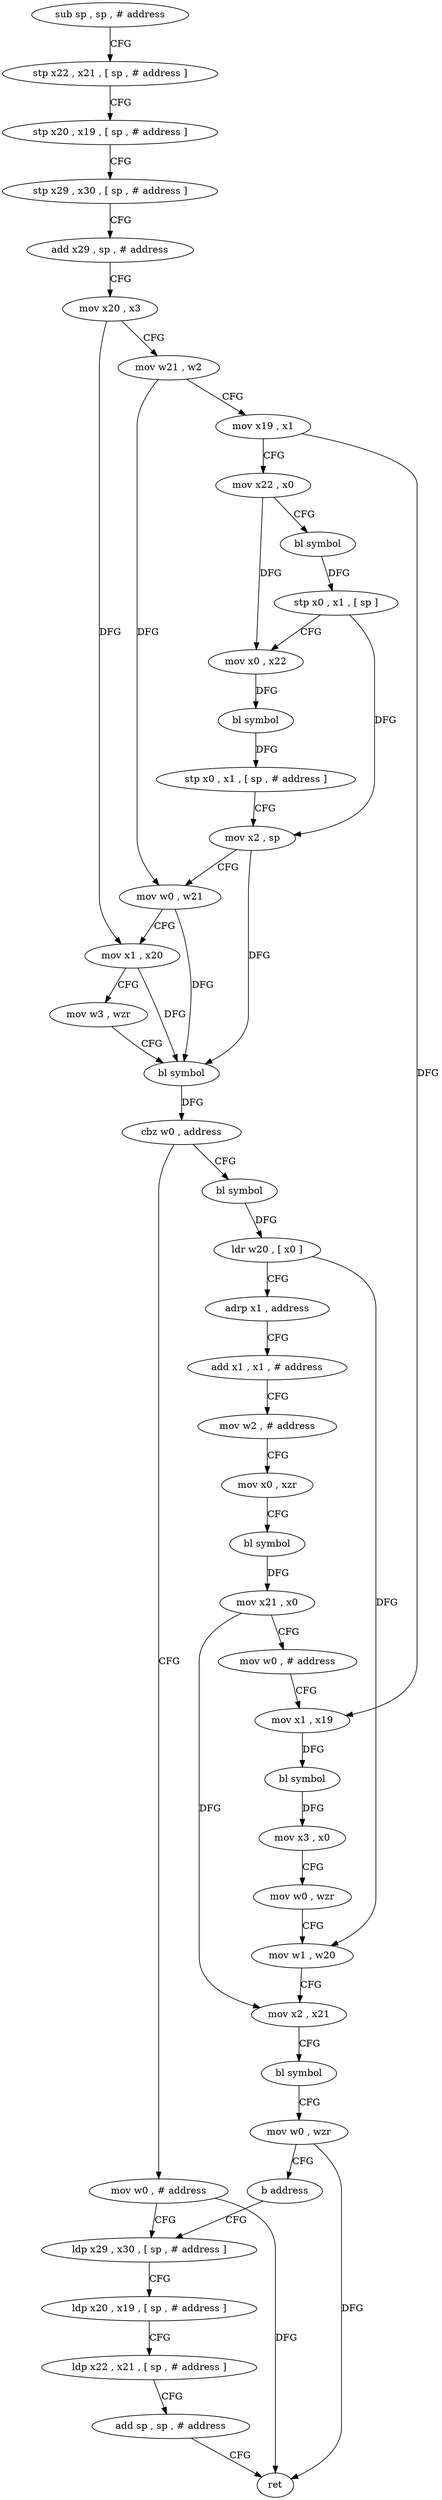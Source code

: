 digraph "func" {
"4211100" [label = "sub sp , sp , # address" ]
"4211104" [label = "stp x22 , x21 , [ sp , # address ]" ]
"4211108" [label = "stp x20 , x19 , [ sp , # address ]" ]
"4211112" [label = "stp x29 , x30 , [ sp , # address ]" ]
"4211116" [label = "add x29 , sp , # address" ]
"4211120" [label = "mov x20 , x3" ]
"4211124" [label = "mov w21 , w2" ]
"4211128" [label = "mov x19 , x1" ]
"4211132" [label = "mov x22 , x0" ]
"4211136" [label = "bl symbol" ]
"4211140" [label = "stp x0 , x1 , [ sp ]" ]
"4211144" [label = "mov x0 , x22" ]
"4211148" [label = "bl symbol" ]
"4211152" [label = "stp x0 , x1 , [ sp , # address ]" ]
"4211156" [label = "mov x2 , sp" ]
"4211160" [label = "mov w0 , w21" ]
"4211164" [label = "mov x1 , x20" ]
"4211168" [label = "mov w3 , wzr" ]
"4211172" [label = "bl symbol" ]
"4211176" [label = "cbz w0 , address" ]
"4211252" [label = "mov w0 , # address" ]
"4211180" [label = "bl symbol" ]
"4211256" [label = "ldp x29 , x30 , [ sp , # address ]" ]
"4211184" [label = "ldr w20 , [ x0 ]" ]
"4211188" [label = "adrp x1 , address" ]
"4211192" [label = "add x1 , x1 , # address" ]
"4211196" [label = "mov w2 , # address" ]
"4211200" [label = "mov x0 , xzr" ]
"4211204" [label = "bl symbol" ]
"4211208" [label = "mov x21 , x0" ]
"4211212" [label = "mov w0 , # address" ]
"4211216" [label = "mov x1 , x19" ]
"4211220" [label = "bl symbol" ]
"4211224" [label = "mov x3 , x0" ]
"4211228" [label = "mov w0 , wzr" ]
"4211232" [label = "mov w1 , w20" ]
"4211236" [label = "mov x2 , x21" ]
"4211240" [label = "bl symbol" ]
"4211244" [label = "mov w0 , wzr" ]
"4211248" [label = "b address" ]
"4211260" [label = "ldp x20 , x19 , [ sp , # address ]" ]
"4211264" [label = "ldp x22 , x21 , [ sp , # address ]" ]
"4211268" [label = "add sp , sp , # address" ]
"4211272" [label = "ret" ]
"4211100" -> "4211104" [ label = "CFG" ]
"4211104" -> "4211108" [ label = "CFG" ]
"4211108" -> "4211112" [ label = "CFG" ]
"4211112" -> "4211116" [ label = "CFG" ]
"4211116" -> "4211120" [ label = "CFG" ]
"4211120" -> "4211124" [ label = "CFG" ]
"4211120" -> "4211164" [ label = "DFG" ]
"4211124" -> "4211128" [ label = "CFG" ]
"4211124" -> "4211160" [ label = "DFG" ]
"4211128" -> "4211132" [ label = "CFG" ]
"4211128" -> "4211216" [ label = "DFG" ]
"4211132" -> "4211136" [ label = "CFG" ]
"4211132" -> "4211144" [ label = "DFG" ]
"4211136" -> "4211140" [ label = "DFG" ]
"4211140" -> "4211144" [ label = "CFG" ]
"4211140" -> "4211156" [ label = "DFG" ]
"4211144" -> "4211148" [ label = "DFG" ]
"4211148" -> "4211152" [ label = "DFG" ]
"4211152" -> "4211156" [ label = "CFG" ]
"4211156" -> "4211160" [ label = "CFG" ]
"4211156" -> "4211172" [ label = "DFG" ]
"4211160" -> "4211164" [ label = "CFG" ]
"4211160" -> "4211172" [ label = "DFG" ]
"4211164" -> "4211168" [ label = "CFG" ]
"4211164" -> "4211172" [ label = "DFG" ]
"4211168" -> "4211172" [ label = "CFG" ]
"4211172" -> "4211176" [ label = "DFG" ]
"4211176" -> "4211252" [ label = "CFG" ]
"4211176" -> "4211180" [ label = "CFG" ]
"4211252" -> "4211256" [ label = "CFG" ]
"4211252" -> "4211272" [ label = "DFG" ]
"4211180" -> "4211184" [ label = "DFG" ]
"4211256" -> "4211260" [ label = "CFG" ]
"4211184" -> "4211188" [ label = "CFG" ]
"4211184" -> "4211232" [ label = "DFG" ]
"4211188" -> "4211192" [ label = "CFG" ]
"4211192" -> "4211196" [ label = "CFG" ]
"4211196" -> "4211200" [ label = "CFG" ]
"4211200" -> "4211204" [ label = "CFG" ]
"4211204" -> "4211208" [ label = "DFG" ]
"4211208" -> "4211212" [ label = "CFG" ]
"4211208" -> "4211236" [ label = "DFG" ]
"4211212" -> "4211216" [ label = "CFG" ]
"4211216" -> "4211220" [ label = "DFG" ]
"4211220" -> "4211224" [ label = "DFG" ]
"4211224" -> "4211228" [ label = "CFG" ]
"4211228" -> "4211232" [ label = "CFG" ]
"4211232" -> "4211236" [ label = "CFG" ]
"4211236" -> "4211240" [ label = "CFG" ]
"4211240" -> "4211244" [ label = "CFG" ]
"4211244" -> "4211248" [ label = "CFG" ]
"4211244" -> "4211272" [ label = "DFG" ]
"4211248" -> "4211256" [ label = "CFG" ]
"4211260" -> "4211264" [ label = "CFG" ]
"4211264" -> "4211268" [ label = "CFG" ]
"4211268" -> "4211272" [ label = "CFG" ]
}
